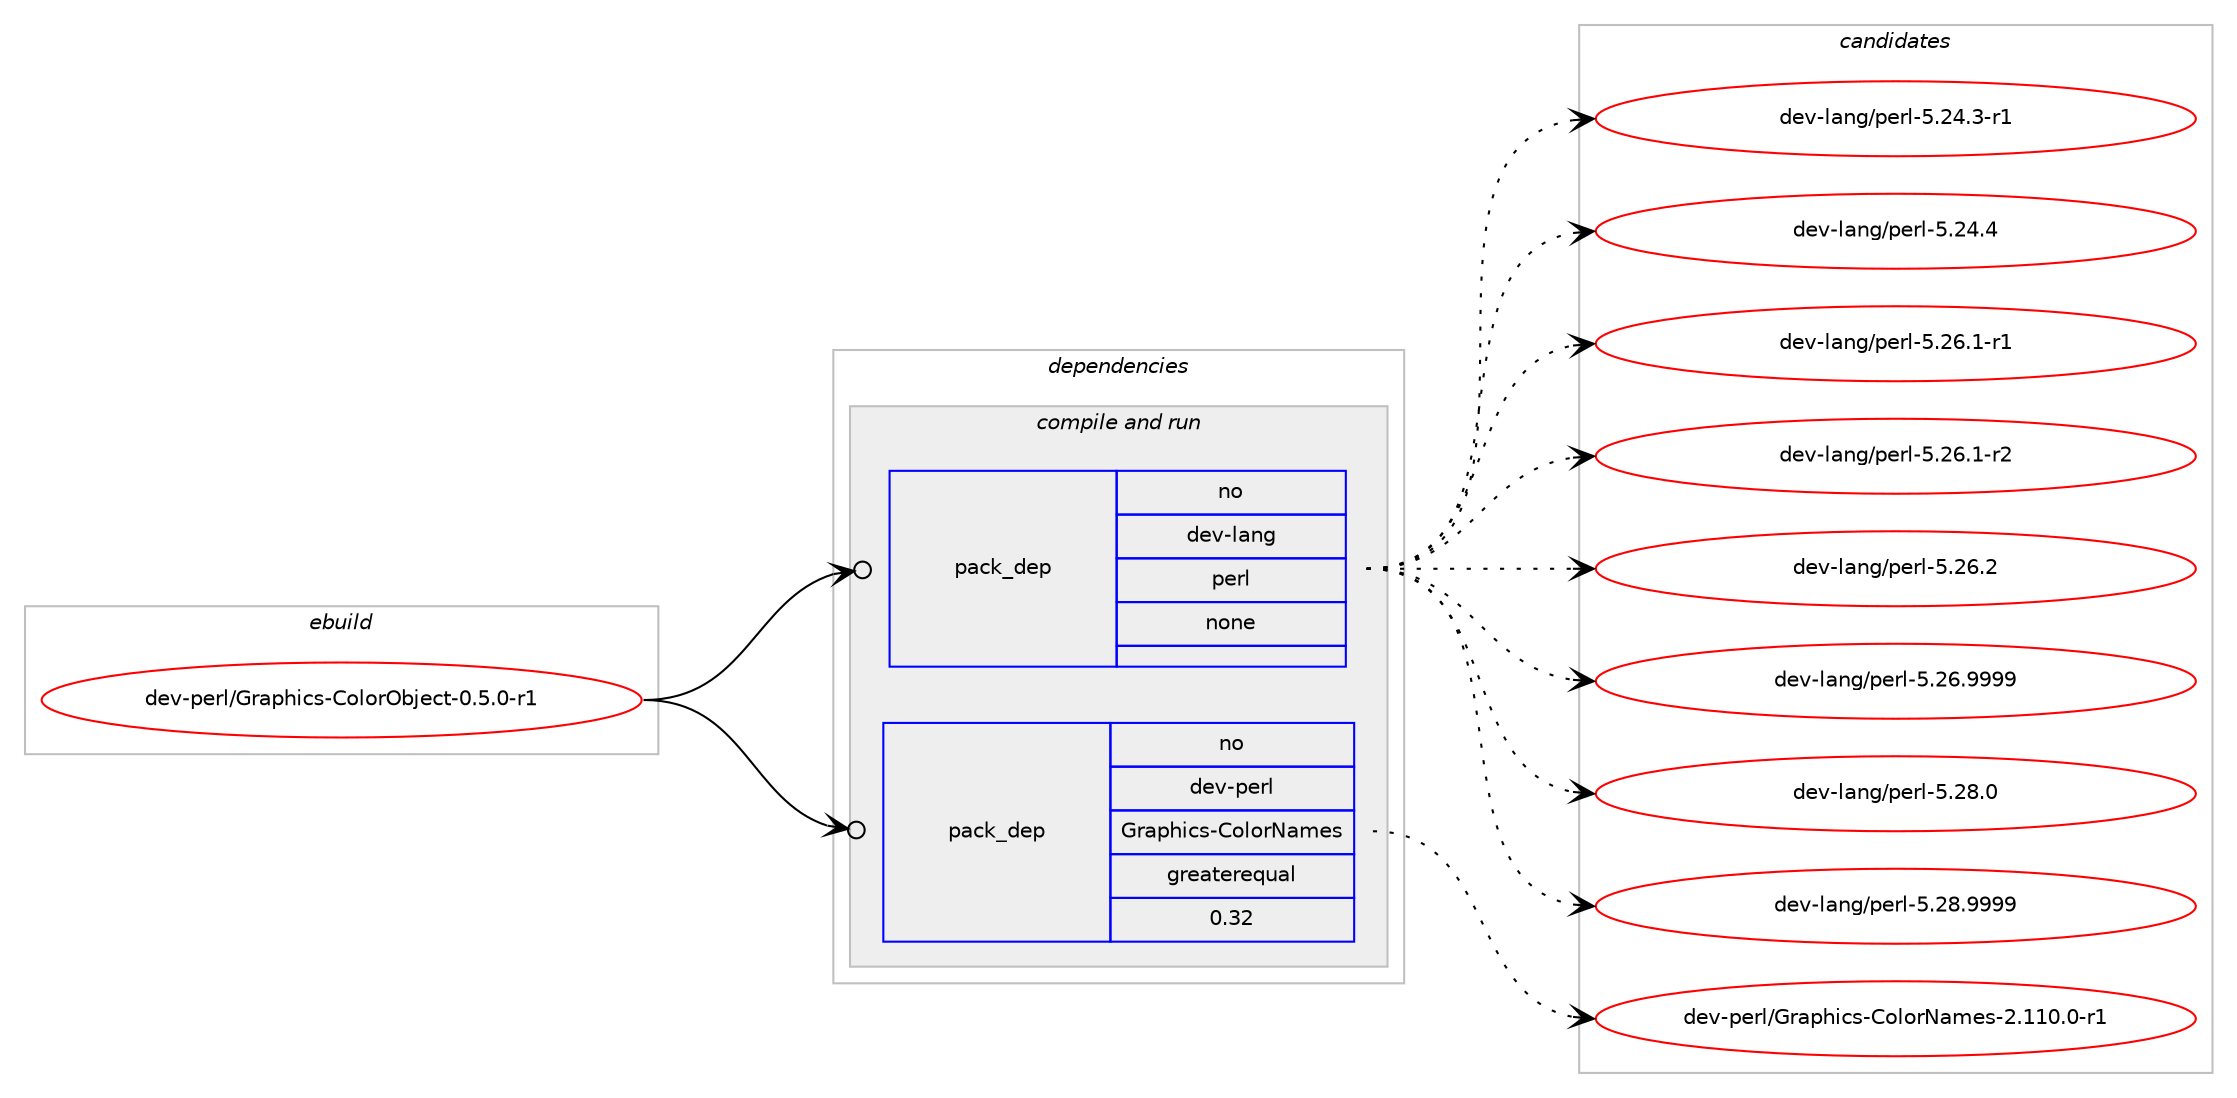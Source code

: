 digraph prolog {

# *************
# Graph options
# *************

newrank=true;
concentrate=true;
compound=true;
graph [rankdir=LR,fontname=Helvetica,fontsize=10,ranksep=1.5];#, ranksep=2.5, nodesep=0.2];
edge  [arrowhead=vee];
node  [fontname=Helvetica,fontsize=10];

# **********
# The ebuild
# **********

subgraph cluster_leftcol {
color=gray;
rank=same;
label=<<i>ebuild</i>>;
id [label="dev-perl/Graphics-ColorObject-0.5.0-r1", color=red, width=4, href="../dev-perl/Graphics-ColorObject-0.5.0-r1.svg"];
}

# ****************
# The dependencies
# ****************

subgraph cluster_midcol {
color=gray;
label=<<i>dependencies</i>>;
subgraph cluster_compile {
fillcolor="#eeeeee";
style=filled;
label=<<i>compile</i>>;
}
subgraph cluster_compileandrun {
fillcolor="#eeeeee";
style=filled;
label=<<i>compile and run</i>>;
subgraph pack990628 {
dependency1381848 [label=<<TABLE BORDER="0" CELLBORDER="1" CELLSPACING="0" CELLPADDING="4" WIDTH="220"><TR><TD ROWSPAN="6" CELLPADDING="30">pack_dep</TD></TR><TR><TD WIDTH="110">no</TD></TR><TR><TD>dev-lang</TD></TR><TR><TD>perl</TD></TR><TR><TD>none</TD></TR><TR><TD></TD></TR></TABLE>>, shape=none, color=blue];
}
id:e -> dependency1381848:w [weight=20,style="solid",arrowhead="odotvee"];
subgraph pack990629 {
dependency1381849 [label=<<TABLE BORDER="0" CELLBORDER="1" CELLSPACING="0" CELLPADDING="4" WIDTH="220"><TR><TD ROWSPAN="6" CELLPADDING="30">pack_dep</TD></TR><TR><TD WIDTH="110">no</TD></TR><TR><TD>dev-perl</TD></TR><TR><TD>Graphics-ColorNames</TD></TR><TR><TD>greaterequal</TD></TR><TR><TD>0.32</TD></TR></TABLE>>, shape=none, color=blue];
}
id:e -> dependency1381849:w [weight=20,style="solid",arrowhead="odotvee"];
}
subgraph cluster_run {
fillcolor="#eeeeee";
style=filled;
label=<<i>run</i>>;
}
}

# **************
# The candidates
# **************

subgraph cluster_choices {
rank=same;
color=gray;
label=<<i>candidates</i>>;

subgraph choice990628 {
color=black;
nodesep=1;
choice100101118451089711010347112101114108455346505246514511449 [label="dev-lang/perl-5.24.3-r1", color=red, width=4,href="../dev-lang/perl-5.24.3-r1.svg"];
choice10010111845108971101034711210111410845534650524652 [label="dev-lang/perl-5.24.4", color=red, width=4,href="../dev-lang/perl-5.24.4.svg"];
choice100101118451089711010347112101114108455346505446494511449 [label="dev-lang/perl-5.26.1-r1", color=red, width=4,href="../dev-lang/perl-5.26.1-r1.svg"];
choice100101118451089711010347112101114108455346505446494511450 [label="dev-lang/perl-5.26.1-r2", color=red, width=4,href="../dev-lang/perl-5.26.1-r2.svg"];
choice10010111845108971101034711210111410845534650544650 [label="dev-lang/perl-5.26.2", color=red, width=4,href="../dev-lang/perl-5.26.2.svg"];
choice10010111845108971101034711210111410845534650544657575757 [label="dev-lang/perl-5.26.9999", color=red, width=4,href="../dev-lang/perl-5.26.9999.svg"];
choice10010111845108971101034711210111410845534650564648 [label="dev-lang/perl-5.28.0", color=red, width=4,href="../dev-lang/perl-5.28.0.svg"];
choice10010111845108971101034711210111410845534650564657575757 [label="dev-lang/perl-5.28.9999", color=red, width=4,href="../dev-lang/perl-5.28.9999.svg"];
dependency1381848:e -> choice100101118451089711010347112101114108455346505246514511449:w [style=dotted,weight="100"];
dependency1381848:e -> choice10010111845108971101034711210111410845534650524652:w [style=dotted,weight="100"];
dependency1381848:e -> choice100101118451089711010347112101114108455346505446494511449:w [style=dotted,weight="100"];
dependency1381848:e -> choice100101118451089711010347112101114108455346505446494511450:w [style=dotted,weight="100"];
dependency1381848:e -> choice10010111845108971101034711210111410845534650544650:w [style=dotted,weight="100"];
dependency1381848:e -> choice10010111845108971101034711210111410845534650544657575757:w [style=dotted,weight="100"];
dependency1381848:e -> choice10010111845108971101034711210111410845534650564648:w [style=dotted,weight="100"];
dependency1381848:e -> choice10010111845108971101034711210111410845534650564657575757:w [style=dotted,weight="100"];
}
subgraph choice990629 {
color=black;
nodesep=1;
choice10010111845112101114108477111497112104105991154567111108111114789710910111545504649494846484511449 [label="dev-perl/Graphics-ColorNames-2.110.0-r1", color=red, width=4,href="../dev-perl/Graphics-ColorNames-2.110.0-r1.svg"];
dependency1381849:e -> choice10010111845112101114108477111497112104105991154567111108111114789710910111545504649494846484511449:w [style=dotted,weight="100"];
}
}

}
